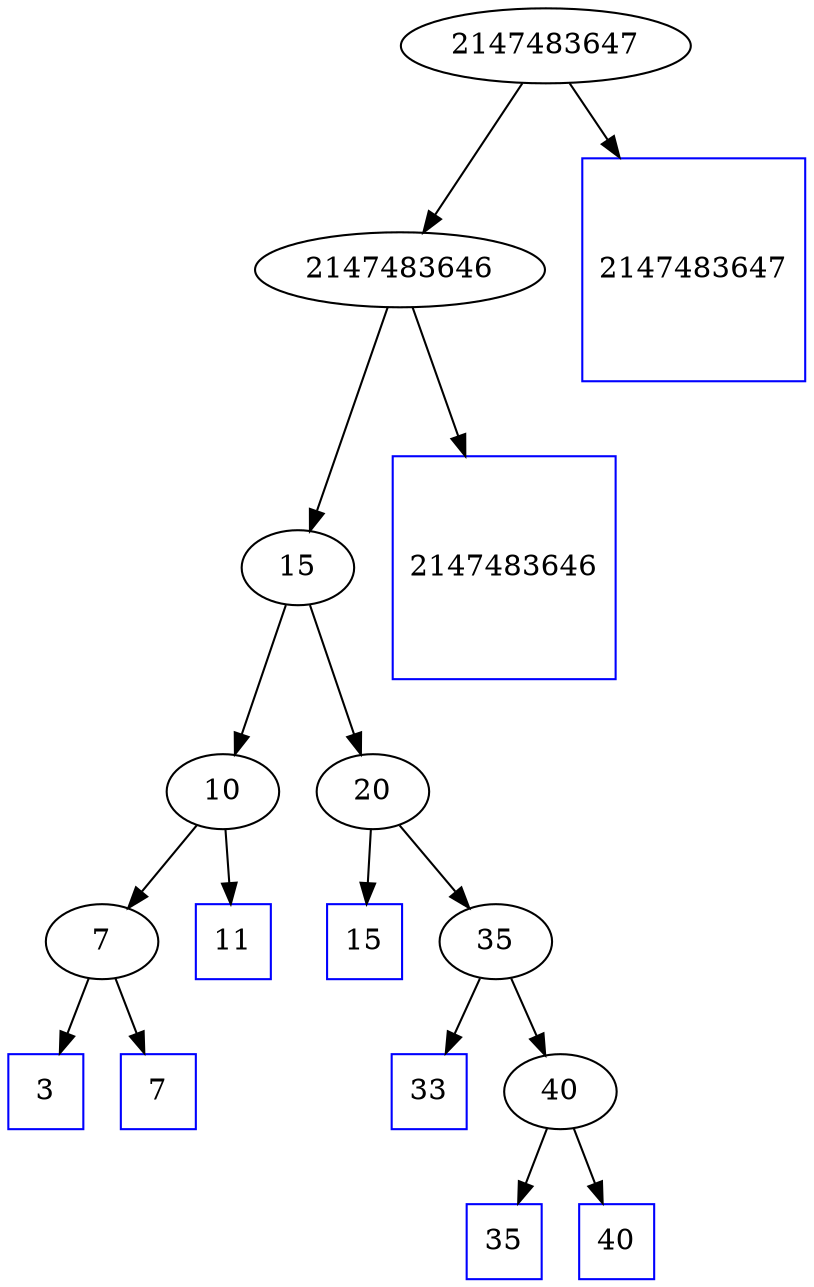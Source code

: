 digraph graphname {
2147483647 -> 2147483646;
2147483646 -> 15;
15 -> 10;
10 -> 7;
7 -> "Leaf 3";
"Leaf 3"	[label=3, shape=box, regular=1, color="blue"];
7 -> "Leaf 7";
"Leaf 7"	[label=7, shape=box, regular=1, color="blue"];
10 -> "Leaf 11";
"Leaf 11"	[label=11, shape=box, regular=1, color="blue"];
15 -> 20;
20 -> "Leaf 15";
"Leaf 15"	[label=15, shape=box, regular=1, color="blue"];
20 -> 35;
35 -> "Leaf 33";
"Leaf 33"	[label=33, shape=box, regular=1, color="blue"];
35 -> 40;
40 -> "Leaf 35";
"Leaf 35"	[label=35, shape=box, regular=1, color="blue"];
40 -> "Leaf 40";
"Leaf 40"	[label=40, shape=box, regular=1, color="blue"];
2147483646 -> "Leaf 2147483646";
"Leaf 2147483646"	[label=2147483646, shape=box, regular=1, color="blue"];
2147483647 -> "Leaf 2147483647";
"Leaf 2147483647"	[label=2147483647, shape=box, regular=1, color="blue"];
}